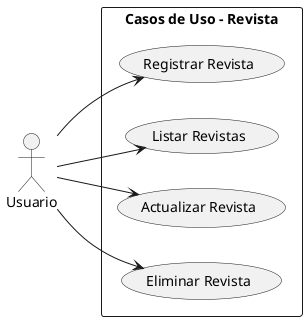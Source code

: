 @startuml

left to right direction
actor Usuario as U
rectangle "Casos de Uso - Revista" {

  usecase "Registrar Revista" as UC1
  usecase "Listar Revistas" as UC2
  usecase "Actualizar Revista" as UC3
  usecase "Eliminar Revista" as UC4
    }
    U --> UC1
    U --> UC2
    U --> UC3
    U --> UC4

@enduml
